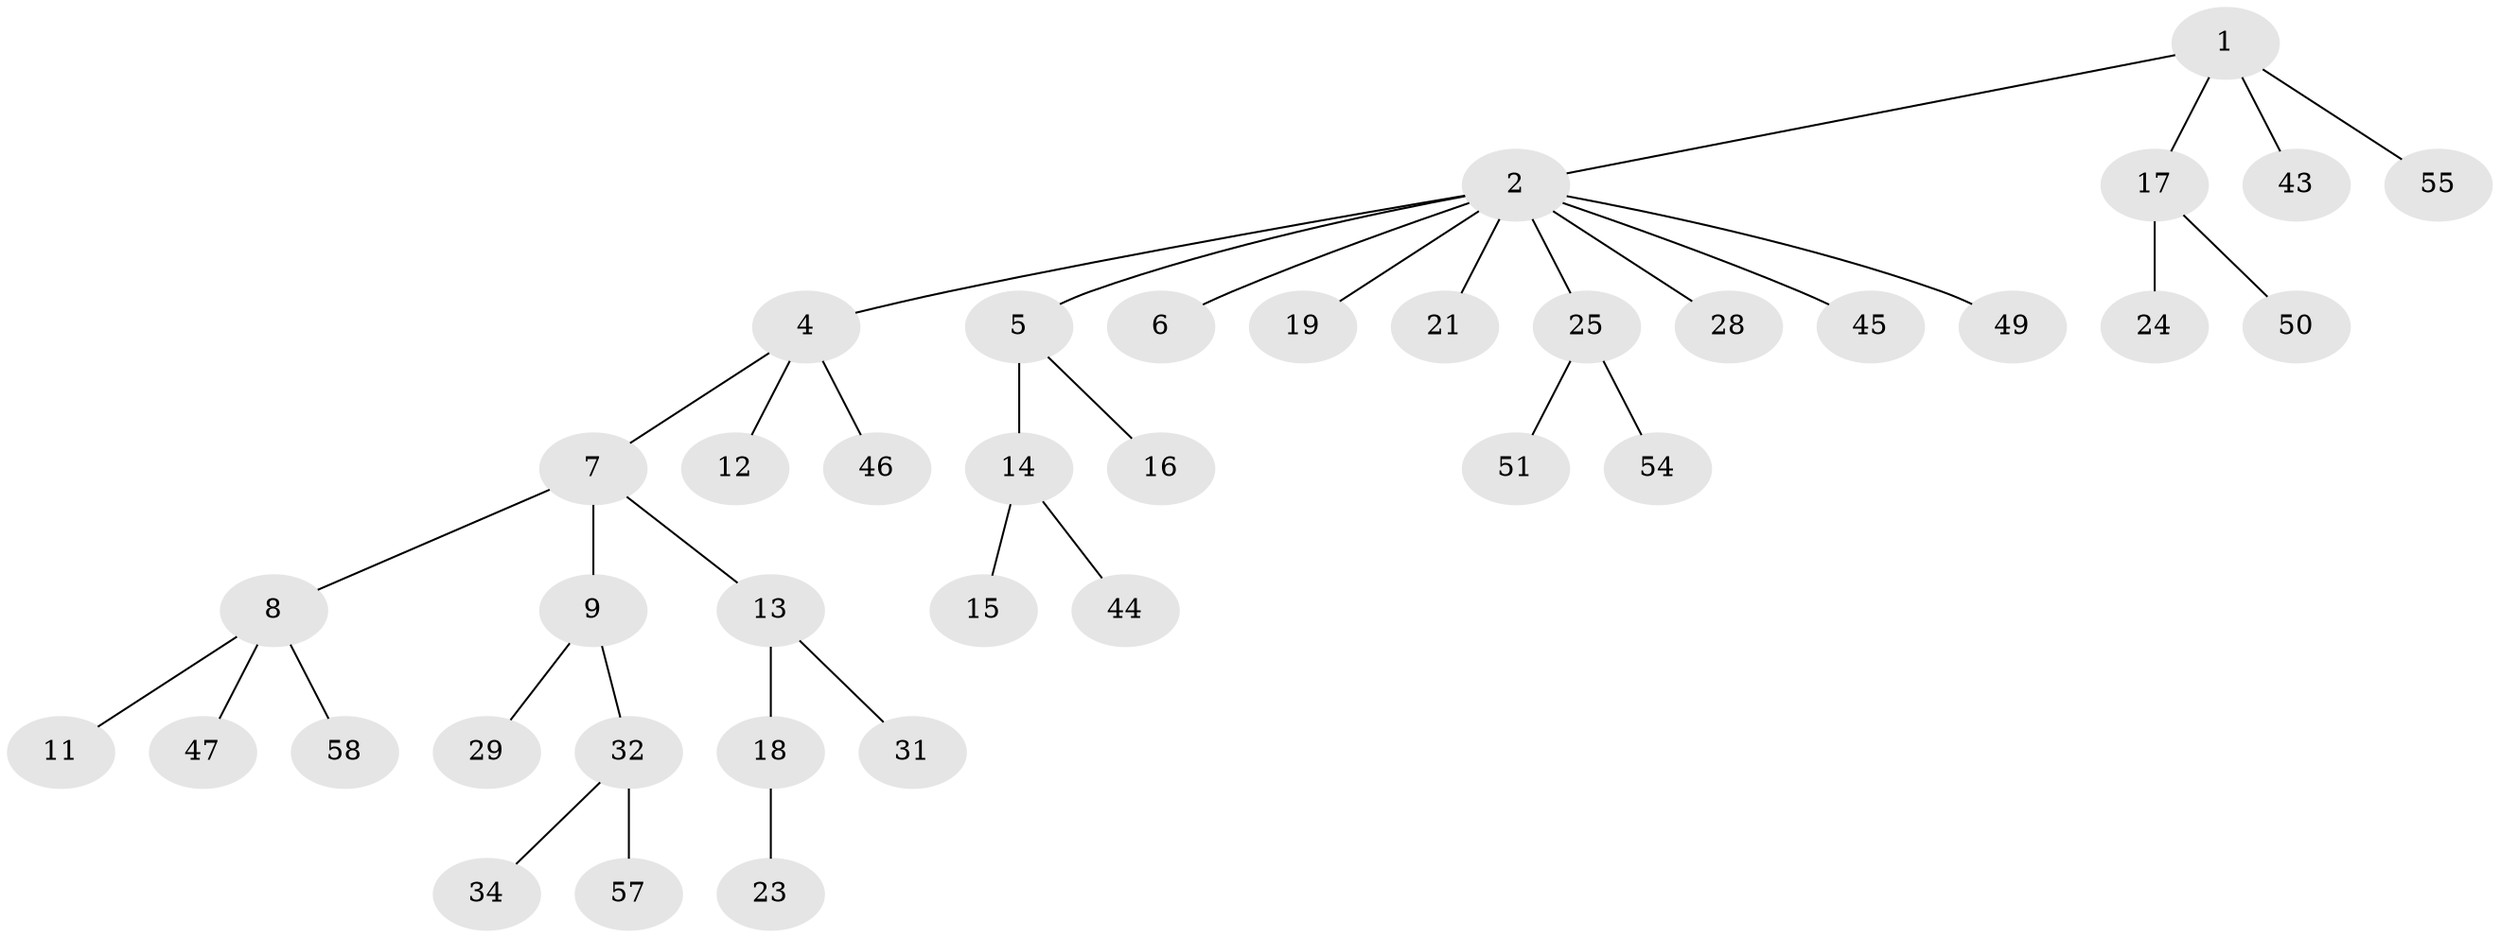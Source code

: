 // original degree distribution, {3: 0.13114754098360656, 9: 0.01639344262295082, 4: 0.08196721311475409, 2: 0.26229508196721313, 5: 0.01639344262295082, 1: 0.4918032786885246}
// Generated by graph-tools (version 1.1) at 2025/42/03/06/25 10:42:06]
// undirected, 38 vertices, 37 edges
graph export_dot {
graph [start="1"]
  node [color=gray90,style=filled];
  1 [super="+36"];
  2 [super="+3"];
  4 [super="+10"];
  5 [super="+41"];
  6 [super="+22"];
  7 [super="+35"];
  8 [super="+27"];
  9 [super="+39"];
  11;
  12 [super="+52"];
  13 [super="+30"];
  14;
  15 [super="+20"];
  16 [super="+26"];
  17 [super="+37"];
  18 [super="+53"];
  19;
  21;
  23;
  24;
  25 [super="+42"];
  28 [super="+38"];
  29;
  31 [super="+33"];
  32 [super="+40"];
  34 [super="+61"];
  43 [super="+48"];
  44 [super="+59"];
  45;
  46;
  47;
  49;
  50;
  51;
  54 [super="+56"];
  55;
  57;
  58 [super="+60"];
  1 -- 2;
  1 -- 17;
  1 -- 43;
  1 -- 55;
  2 -- 4;
  2 -- 5;
  2 -- 6;
  2 -- 19;
  2 -- 21;
  2 -- 28;
  2 -- 49;
  2 -- 25;
  2 -- 45;
  4 -- 7;
  4 -- 46;
  4 -- 12;
  5 -- 14;
  5 -- 16;
  7 -- 8;
  7 -- 9;
  7 -- 13;
  8 -- 11;
  8 -- 58;
  8 -- 47;
  9 -- 29;
  9 -- 32;
  13 -- 18;
  13 -- 31;
  14 -- 15;
  14 -- 44;
  17 -- 24;
  17 -- 50;
  18 -- 23;
  25 -- 51;
  25 -- 54;
  32 -- 34;
  32 -- 57;
}

